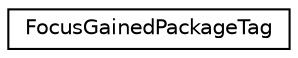 digraph "类继承关系图"
{
 // LATEX_PDF_SIZE
  edge [fontname="Helvetica",fontsize="10",labelfontname="Helvetica",labelfontsize="10"];
  node [fontname="Helvetica",fontsize="10",shape=record];
  rankdir="LR";
  Node0 [label="FocusGainedPackageTag",height=0.2,width=0.4,color="black", fillcolor="white", style="filled",URL="$struct_focus_gained_package_tag.html",tooltip=" "];
}
